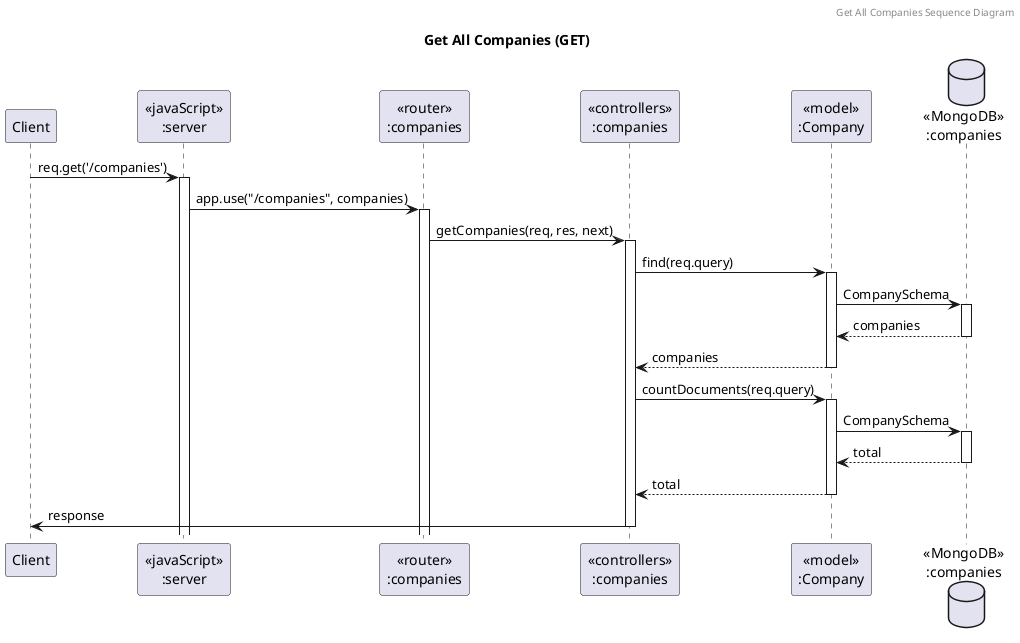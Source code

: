 @startuml Get All Companies (GET)

header Get All Companies Sequence Diagram
title "Get All Companies (GET)"

participant "Client" as client
participant "<<javaScript>>\n:server" as server
participant "<<router>>\n:companies" as routerCompanies
participant "<<controllers>>\n:companies" as controllersCompanies
participant "<<model>>\n:Company" as modelCompanies
database "<<MongoDB>>\n:companies" as CompaniesDatabase

client -> server ++:req.get('/companies')
server -> routerCompanies ++:app.use("/companies", companies)
routerCompanies -> controllersCompanies ++:getCompanies(req, res, next)
controllersCompanies -> modelCompanies ++:find(req.query)
modelCompanies -> CompaniesDatabase ++: CompanySchema
CompaniesDatabase --> modelCompanies --: companies
controllersCompanies <-- modelCompanies --: companies
controllersCompanies -> modelCompanies ++:countDocuments(req.query)
modelCompanies -> CompaniesDatabase ++: CompanySchema
CompaniesDatabase --> modelCompanies --: total
controllersCompanies <-- modelCompanies --: total
controllersCompanies -> client --: response

@enduml